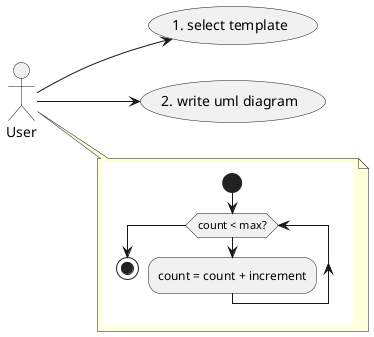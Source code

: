 {
  "sha1": "pe2latrqzb7vi9x2rajmhuwp9y6q8jt",
  "insertion": {
    "when": "2024-06-04T17:28:41.068Z",
    "url": "https://forum.plantuml.net/14247/ensure-that-plantuml-crash-embeddeddiagram-meets-wrap_width",
    "user": "plantuml@gmail.com"
  }
}
@startuml
set namespaceSeparator none
skinparam wrap_width 150

left to right direction

actor User

User --> (1. select template)
User --> (2. write uml diagram)

note right of User
{{
    skinparam wrap_width 150
    start

    while (count < max?)
      :count = count + increment;
    endwhile

    stop
}}
end note

@enduml
